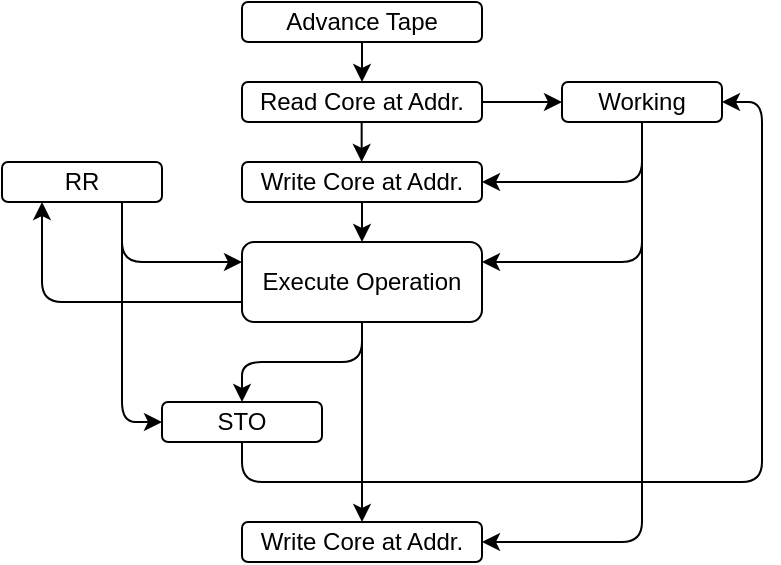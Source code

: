 <mxfile version="19.0.3" type="device"><diagram id="JVVWd2Ff04UJ62Zy3C3d" name="Page-1"><mxGraphModel dx="1422" dy="865" grid="1" gridSize="10" guides="1" tooltips="1" connect="1" arrows="1" fold="1" page="1" pageScale="1" pageWidth="1654" pageHeight="1169" math="0" shadow="0"><root><mxCell id="0"/><mxCell id="1" parent="0"/><mxCell id="u7BMuRcB6OGVrhMlr2XE-1" value="Advance Tape" style="rounded=1;whiteSpace=wrap;html=1;" parent="1" vertex="1"><mxGeometry x="560" y="240" width="120" height="20" as="geometry"/></mxCell><mxCell id="u7BMuRcB6OGVrhMlr2XE-2" value="Read Core at Addr." style="rounded=1;whiteSpace=wrap;html=1;" parent="1" vertex="1"><mxGeometry x="560" y="280" width="120" height="20" as="geometry"/></mxCell><mxCell id="u7BMuRcB6OGVrhMlr2XE-3" value="" style="endArrow=classic;html=1;rounded=0;exitX=0.5;exitY=1;exitDx=0;exitDy=0;" parent="1" source="u7BMuRcB6OGVrhMlr2XE-1" target="u7BMuRcB6OGVrhMlr2XE-2" edge="1"><mxGeometry width="50" height="50" relative="1" as="geometry"><mxPoint x="620" y="340" as="sourcePoint"/><mxPoint x="670" y="290" as="targetPoint"/></mxGeometry></mxCell><mxCell id="u7BMuRcB6OGVrhMlr2XE-4" value="Write Core at Addr." style="rounded=1;whiteSpace=wrap;html=1;" parent="1" vertex="1"><mxGeometry x="560" y="320" width="120" height="20" as="geometry"/></mxCell><mxCell id="u7BMuRcB6OGVrhMlr2XE-5" value="" style="endArrow=classic;html=1;rounded=0;" parent="1" edge="1"><mxGeometry width="50" height="50" relative="1" as="geometry"><mxPoint x="619.83" y="300" as="sourcePoint"/><mxPoint x="619.83" y="320" as="targetPoint"/></mxGeometry></mxCell><mxCell id="u7BMuRcB6OGVrhMlr2XE-6" value="" style="endArrow=classic;html=1;rounded=0;exitX=1;exitY=0.5;exitDx=0;exitDy=0;" parent="1" source="u7BMuRcB6OGVrhMlr2XE-2" edge="1"><mxGeometry width="50" height="50" relative="1" as="geometry"><mxPoint x="620" y="340" as="sourcePoint"/><mxPoint x="720" y="290" as="targetPoint"/></mxGeometry></mxCell><mxCell id="u7BMuRcB6OGVrhMlr2XE-7" value="Working" style="rounded=1;whiteSpace=wrap;html=1;" parent="1" vertex="1"><mxGeometry x="720" y="280" width="80" height="20" as="geometry"/></mxCell><mxCell id="u7BMuRcB6OGVrhMlr2XE-8" value="" style="endArrow=classic;html=1;rounded=1;entryX=1;entryY=0.5;entryDx=0;entryDy=0;exitX=0.5;exitY=1;exitDx=0;exitDy=0;" parent="1" source="u7BMuRcB6OGVrhMlr2XE-7" target="u7BMuRcB6OGVrhMlr2XE-4" edge="1"><mxGeometry width="50" height="50" relative="1" as="geometry"><mxPoint x="620" y="350" as="sourcePoint"/><mxPoint x="670" y="300" as="targetPoint"/><Array as="points"><mxPoint x="760" y="330"/></Array></mxGeometry></mxCell><mxCell id="u7BMuRcB6OGVrhMlr2XE-9" value="" style="endArrow=classic;html=1;rounded=1;exitX=0.5;exitY=1;exitDx=0;exitDy=0;" parent="1" source="u7BMuRcB6OGVrhMlr2XE-4" edge="1"><mxGeometry width="50" height="50" relative="1" as="geometry"><mxPoint x="620" y="350" as="sourcePoint"/><mxPoint x="620" y="360" as="targetPoint"/></mxGeometry></mxCell><mxCell id="u7BMuRcB6OGVrhMlr2XE-10" value="Execute Operation" style="rounded=1;whiteSpace=wrap;html=1;" parent="1" vertex="1"><mxGeometry x="560" y="360" width="120" height="40" as="geometry"/></mxCell><mxCell id="u7BMuRcB6OGVrhMlr2XE-11" value="" style="endArrow=classic;html=1;rounded=1;entryX=1;entryY=0.25;entryDx=0;entryDy=0;exitX=0.5;exitY=1;exitDx=0;exitDy=0;" parent="1" source="u7BMuRcB6OGVrhMlr2XE-7" target="u7BMuRcB6OGVrhMlr2XE-10" edge="1"><mxGeometry width="50" height="50" relative="1" as="geometry"><mxPoint x="620" y="350" as="sourcePoint"/><mxPoint x="670" y="300" as="targetPoint"/><Array as="points"><mxPoint x="760" y="370"/></Array></mxGeometry></mxCell><mxCell id="u7BMuRcB6OGVrhMlr2XE-12" value="RR" style="rounded=1;whiteSpace=wrap;html=1;" parent="1" vertex="1"><mxGeometry x="440" y="320" width="80" height="20" as="geometry"/></mxCell><mxCell id="u7BMuRcB6OGVrhMlr2XE-13" value="" style="endArrow=classic;html=1;rounded=1;entryX=0;entryY=0.25;entryDx=0;entryDy=0;exitX=0.75;exitY=1;exitDx=0;exitDy=0;" parent="1" source="u7BMuRcB6OGVrhMlr2XE-12" target="u7BMuRcB6OGVrhMlr2XE-10" edge="1"><mxGeometry width="50" height="50" relative="1" as="geometry"><mxPoint x="620" y="350" as="sourcePoint"/><mxPoint x="670" y="300" as="targetPoint"/><Array as="points"><mxPoint x="500" y="370"/></Array></mxGeometry></mxCell><mxCell id="u7BMuRcB6OGVrhMlr2XE-14" value="" style="endArrow=classic;html=1;rounded=1;entryX=0.25;entryY=1;entryDx=0;entryDy=0;exitX=0;exitY=0.75;exitDx=0;exitDy=0;" parent="1" source="u7BMuRcB6OGVrhMlr2XE-10" target="u7BMuRcB6OGVrhMlr2XE-12" edge="1"><mxGeometry width="50" height="50" relative="1" as="geometry"><mxPoint x="620" y="380" as="sourcePoint"/><mxPoint x="670" y="330" as="targetPoint"/><Array as="points"><mxPoint x="460" y="390"/></Array></mxGeometry></mxCell><mxCell id="u7BMuRcB6OGVrhMlr2XE-15" value="STO" style="rounded=1;whiteSpace=wrap;html=1;" parent="1" vertex="1"><mxGeometry x="520" y="440" width="80" height="20" as="geometry"/></mxCell><mxCell id="u7BMuRcB6OGVrhMlr2XE-17" value="" style="endArrow=classic;html=1;rounded=1;entryX=0.5;entryY=0;entryDx=0;entryDy=0;exitX=0.5;exitY=1;exitDx=0;exitDy=0;" parent="1" source="u7BMuRcB6OGVrhMlr2XE-10" target="u7BMuRcB6OGVrhMlr2XE-15" edge="1"><mxGeometry width="50" height="50" relative="1" as="geometry"><mxPoint x="620" y="390" as="sourcePoint"/><mxPoint x="670" y="340" as="targetPoint"/><Array as="points"><mxPoint x="620" y="420"/><mxPoint x="560" y="420"/></Array></mxGeometry></mxCell><mxCell id="u7BMuRcB6OGVrhMlr2XE-18" value="" style="endArrow=classic;html=1;rounded=1;exitX=0.5;exitY=1;exitDx=0;exitDy=0;" parent="1" source="u7BMuRcB6OGVrhMlr2XE-10" edge="1"><mxGeometry width="50" height="50" relative="1" as="geometry"><mxPoint x="620" y="390" as="sourcePoint"/><mxPoint x="620" y="500" as="targetPoint"/><Array as="points"/></mxGeometry></mxCell><mxCell id="u7BMuRcB6OGVrhMlr2XE-19" value="" style="endArrow=classic;html=1;rounded=1;entryX=0;entryY=0.5;entryDx=0;entryDy=0;exitX=0.75;exitY=1;exitDx=0;exitDy=0;" parent="1" source="u7BMuRcB6OGVrhMlr2XE-12" target="u7BMuRcB6OGVrhMlr2XE-15" edge="1"><mxGeometry width="50" height="50" relative="1" as="geometry"><mxPoint x="620" y="450" as="sourcePoint"/><mxPoint x="670" y="400" as="targetPoint"/><Array as="points"><mxPoint x="500" y="450"/></Array></mxGeometry></mxCell><mxCell id="u7BMuRcB6OGVrhMlr2XE-20" value="" style="endArrow=classic;html=1;rounded=1;exitX=0.5;exitY=1;exitDx=0;exitDy=0;entryX=1;entryY=0.5;entryDx=0;entryDy=0;" parent="1" source="u7BMuRcB6OGVrhMlr2XE-15" target="u7BMuRcB6OGVrhMlr2XE-7" edge="1"><mxGeometry width="50" height="50" relative="1" as="geometry"><mxPoint x="620" y="450" as="sourcePoint"/><mxPoint x="670" y="400" as="targetPoint"/><Array as="points"><mxPoint x="560" y="480"/><mxPoint x="820" y="480"/><mxPoint x="820" y="290"/></Array></mxGeometry></mxCell><mxCell id="u7BMuRcB6OGVrhMlr2XE-21" value="Write Core at Addr." style="rounded=1;whiteSpace=wrap;html=1;" parent="1" vertex="1"><mxGeometry x="560" y="500" width="120" height="20" as="geometry"/></mxCell><mxCell id="u7BMuRcB6OGVrhMlr2XE-22" value="" style="endArrow=classic;html=1;rounded=1;entryX=1;entryY=0.5;entryDx=0;entryDy=0;exitX=0.5;exitY=1;exitDx=0;exitDy=0;" parent="1" source="u7BMuRcB6OGVrhMlr2XE-7" target="u7BMuRcB6OGVrhMlr2XE-21" edge="1"><mxGeometry width="50" height="50" relative="1" as="geometry"><mxPoint x="620" y="460" as="sourcePoint"/><mxPoint x="670" y="410" as="targetPoint"/><Array as="points"><mxPoint x="760" y="510"/></Array></mxGeometry></mxCell></root></mxGraphModel></diagram></mxfile>